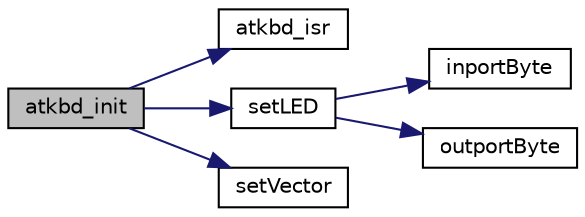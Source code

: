 digraph "atkbd_init"
{
 // LATEX_PDF_SIZE
  edge [fontname="Helvetica",fontsize="10",labelfontname="Helvetica",labelfontsize="10"];
  node [fontname="Helvetica",fontsize="10",shape=record];
  rankdir="LR";
  Node1 [label="atkbd_init",height=0.2,width=0.4,color="black", fillcolor="grey75", style="filled", fontcolor="black",tooltip=" "];
  Node1 -> Node2 [color="midnightblue",fontsize="10",style="solid",fontname="Helvetica"];
  Node2 [label="atkbd_isr",height=0.2,width=0.4,color="black", fillcolor="white", style="filled",URL="$i386_2atkbd_8h.html#a583a241acfdbcbe82f25db0f95b0c92d",tooltip=" "];
  Node1 -> Node3 [color="midnightblue",fontsize="10",style="solid",fontname="Helvetica"];
  Node3 [label="setLED",height=0.2,width=0.4,color="black", fillcolor="white", style="filled",URL="$atkbd_8c.html#a75680b4d84b721b03a3454677758a21e",tooltip=" "];
  Node3 -> Node4 [color="midnightblue",fontsize="10",style="solid",fontname="Helvetica"];
  Node4 [label="inportByte",height=0.2,width=0.4,color="black", fillcolor="white", style="filled",URL="$io_8h.html#a77b934268de1b3ecdcf3f275413b3108",tooltip="input one byte from specified port"];
  Node3 -> Node5 [color="midnightblue",fontsize="10",style="solid",fontname="Helvetica"];
  Node5 [label="outportByte",height=0.2,width=0.4,color="black", fillcolor="white", style="filled",URL="$io_8h.html#a8acc1a06073db2e7b92ffbd00fbd0cf1",tooltip="outputut one byte to specified port"];
  Node1 -> Node6 [color="midnightblue",fontsize="10",style="solid",fontname="Helvetica"];
  Node6 [label="setVector",height=0.2,width=0.4,color="black", fillcolor="white", style="filled",URL="$idt_8h.html#a174a47ed653fc64fff6b5bb1b895c2cf",tooltip=" "];
}
